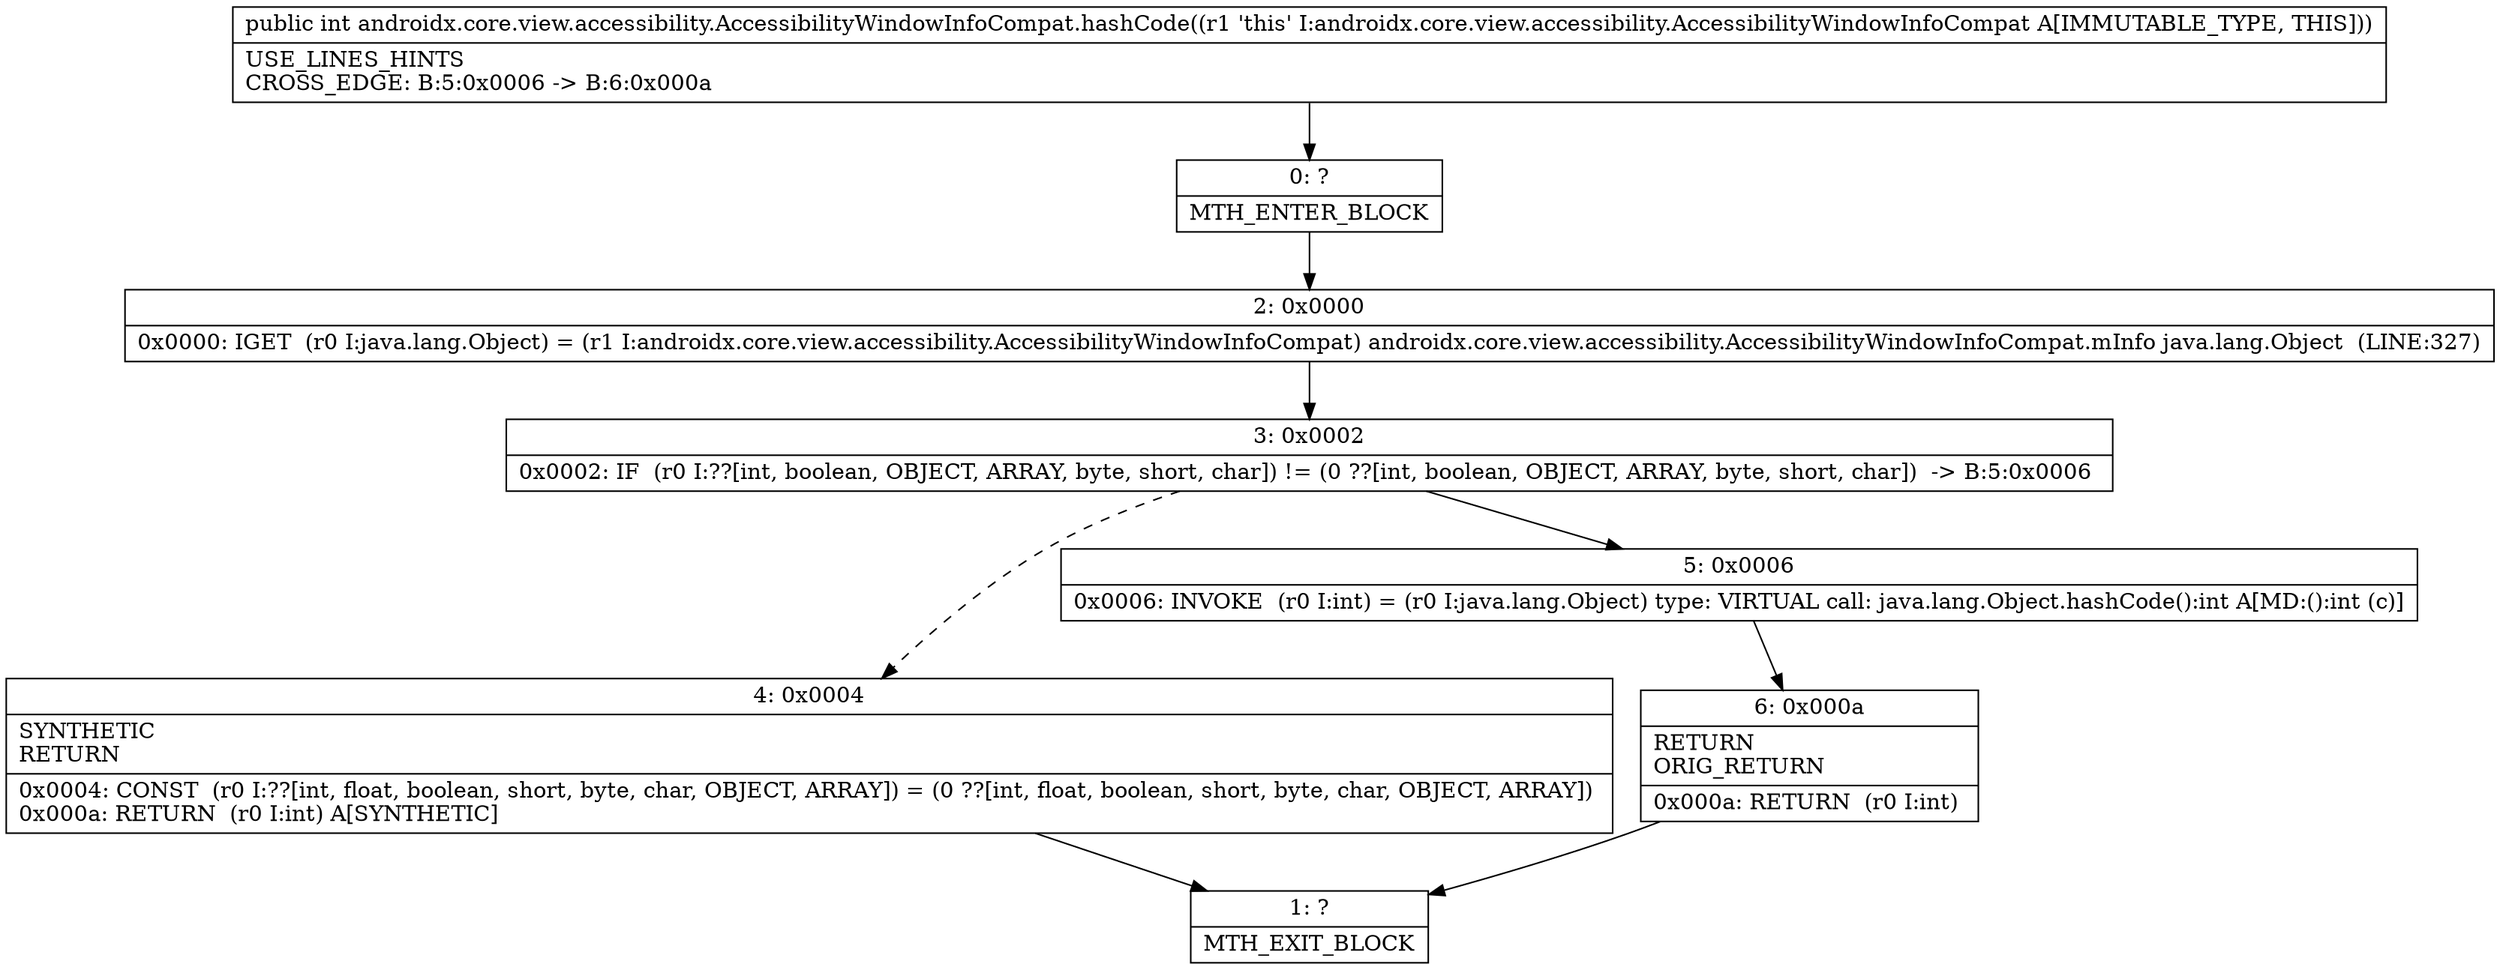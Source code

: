 digraph "CFG forandroidx.core.view.accessibility.AccessibilityWindowInfoCompat.hashCode()I" {
Node_0 [shape=record,label="{0\:\ ?|MTH_ENTER_BLOCK\l}"];
Node_2 [shape=record,label="{2\:\ 0x0000|0x0000: IGET  (r0 I:java.lang.Object) = (r1 I:androidx.core.view.accessibility.AccessibilityWindowInfoCompat) androidx.core.view.accessibility.AccessibilityWindowInfoCompat.mInfo java.lang.Object  (LINE:327)\l}"];
Node_3 [shape=record,label="{3\:\ 0x0002|0x0002: IF  (r0 I:??[int, boolean, OBJECT, ARRAY, byte, short, char]) != (0 ??[int, boolean, OBJECT, ARRAY, byte, short, char])  \-\> B:5:0x0006 \l}"];
Node_4 [shape=record,label="{4\:\ 0x0004|SYNTHETIC\lRETURN\l|0x0004: CONST  (r0 I:??[int, float, boolean, short, byte, char, OBJECT, ARRAY]) = (0 ??[int, float, boolean, short, byte, char, OBJECT, ARRAY]) \l0x000a: RETURN  (r0 I:int) A[SYNTHETIC]\l}"];
Node_1 [shape=record,label="{1\:\ ?|MTH_EXIT_BLOCK\l}"];
Node_5 [shape=record,label="{5\:\ 0x0006|0x0006: INVOKE  (r0 I:int) = (r0 I:java.lang.Object) type: VIRTUAL call: java.lang.Object.hashCode():int A[MD:():int (c)]\l}"];
Node_6 [shape=record,label="{6\:\ 0x000a|RETURN\lORIG_RETURN\l|0x000a: RETURN  (r0 I:int) \l}"];
MethodNode[shape=record,label="{public int androidx.core.view.accessibility.AccessibilityWindowInfoCompat.hashCode((r1 'this' I:androidx.core.view.accessibility.AccessibilityWindowInfoCompat A[IMMUTABLE_TYPE, THIS]))  | USE_LINES_HINTS\lCROSS_EDGE: B:5:0x0006 \-\> B:6:0x000a\l}"];
MethodNode -> Node_0;Node_0 -> Node_2;
Node_2 -> Node_3;
Node_3 -> Node_4[style=dashed];
Node_3 -> Node_5;
Node_4 -> Node_1;
Node_5 -> Node_6;
Node_6 -> Node_1;
}

